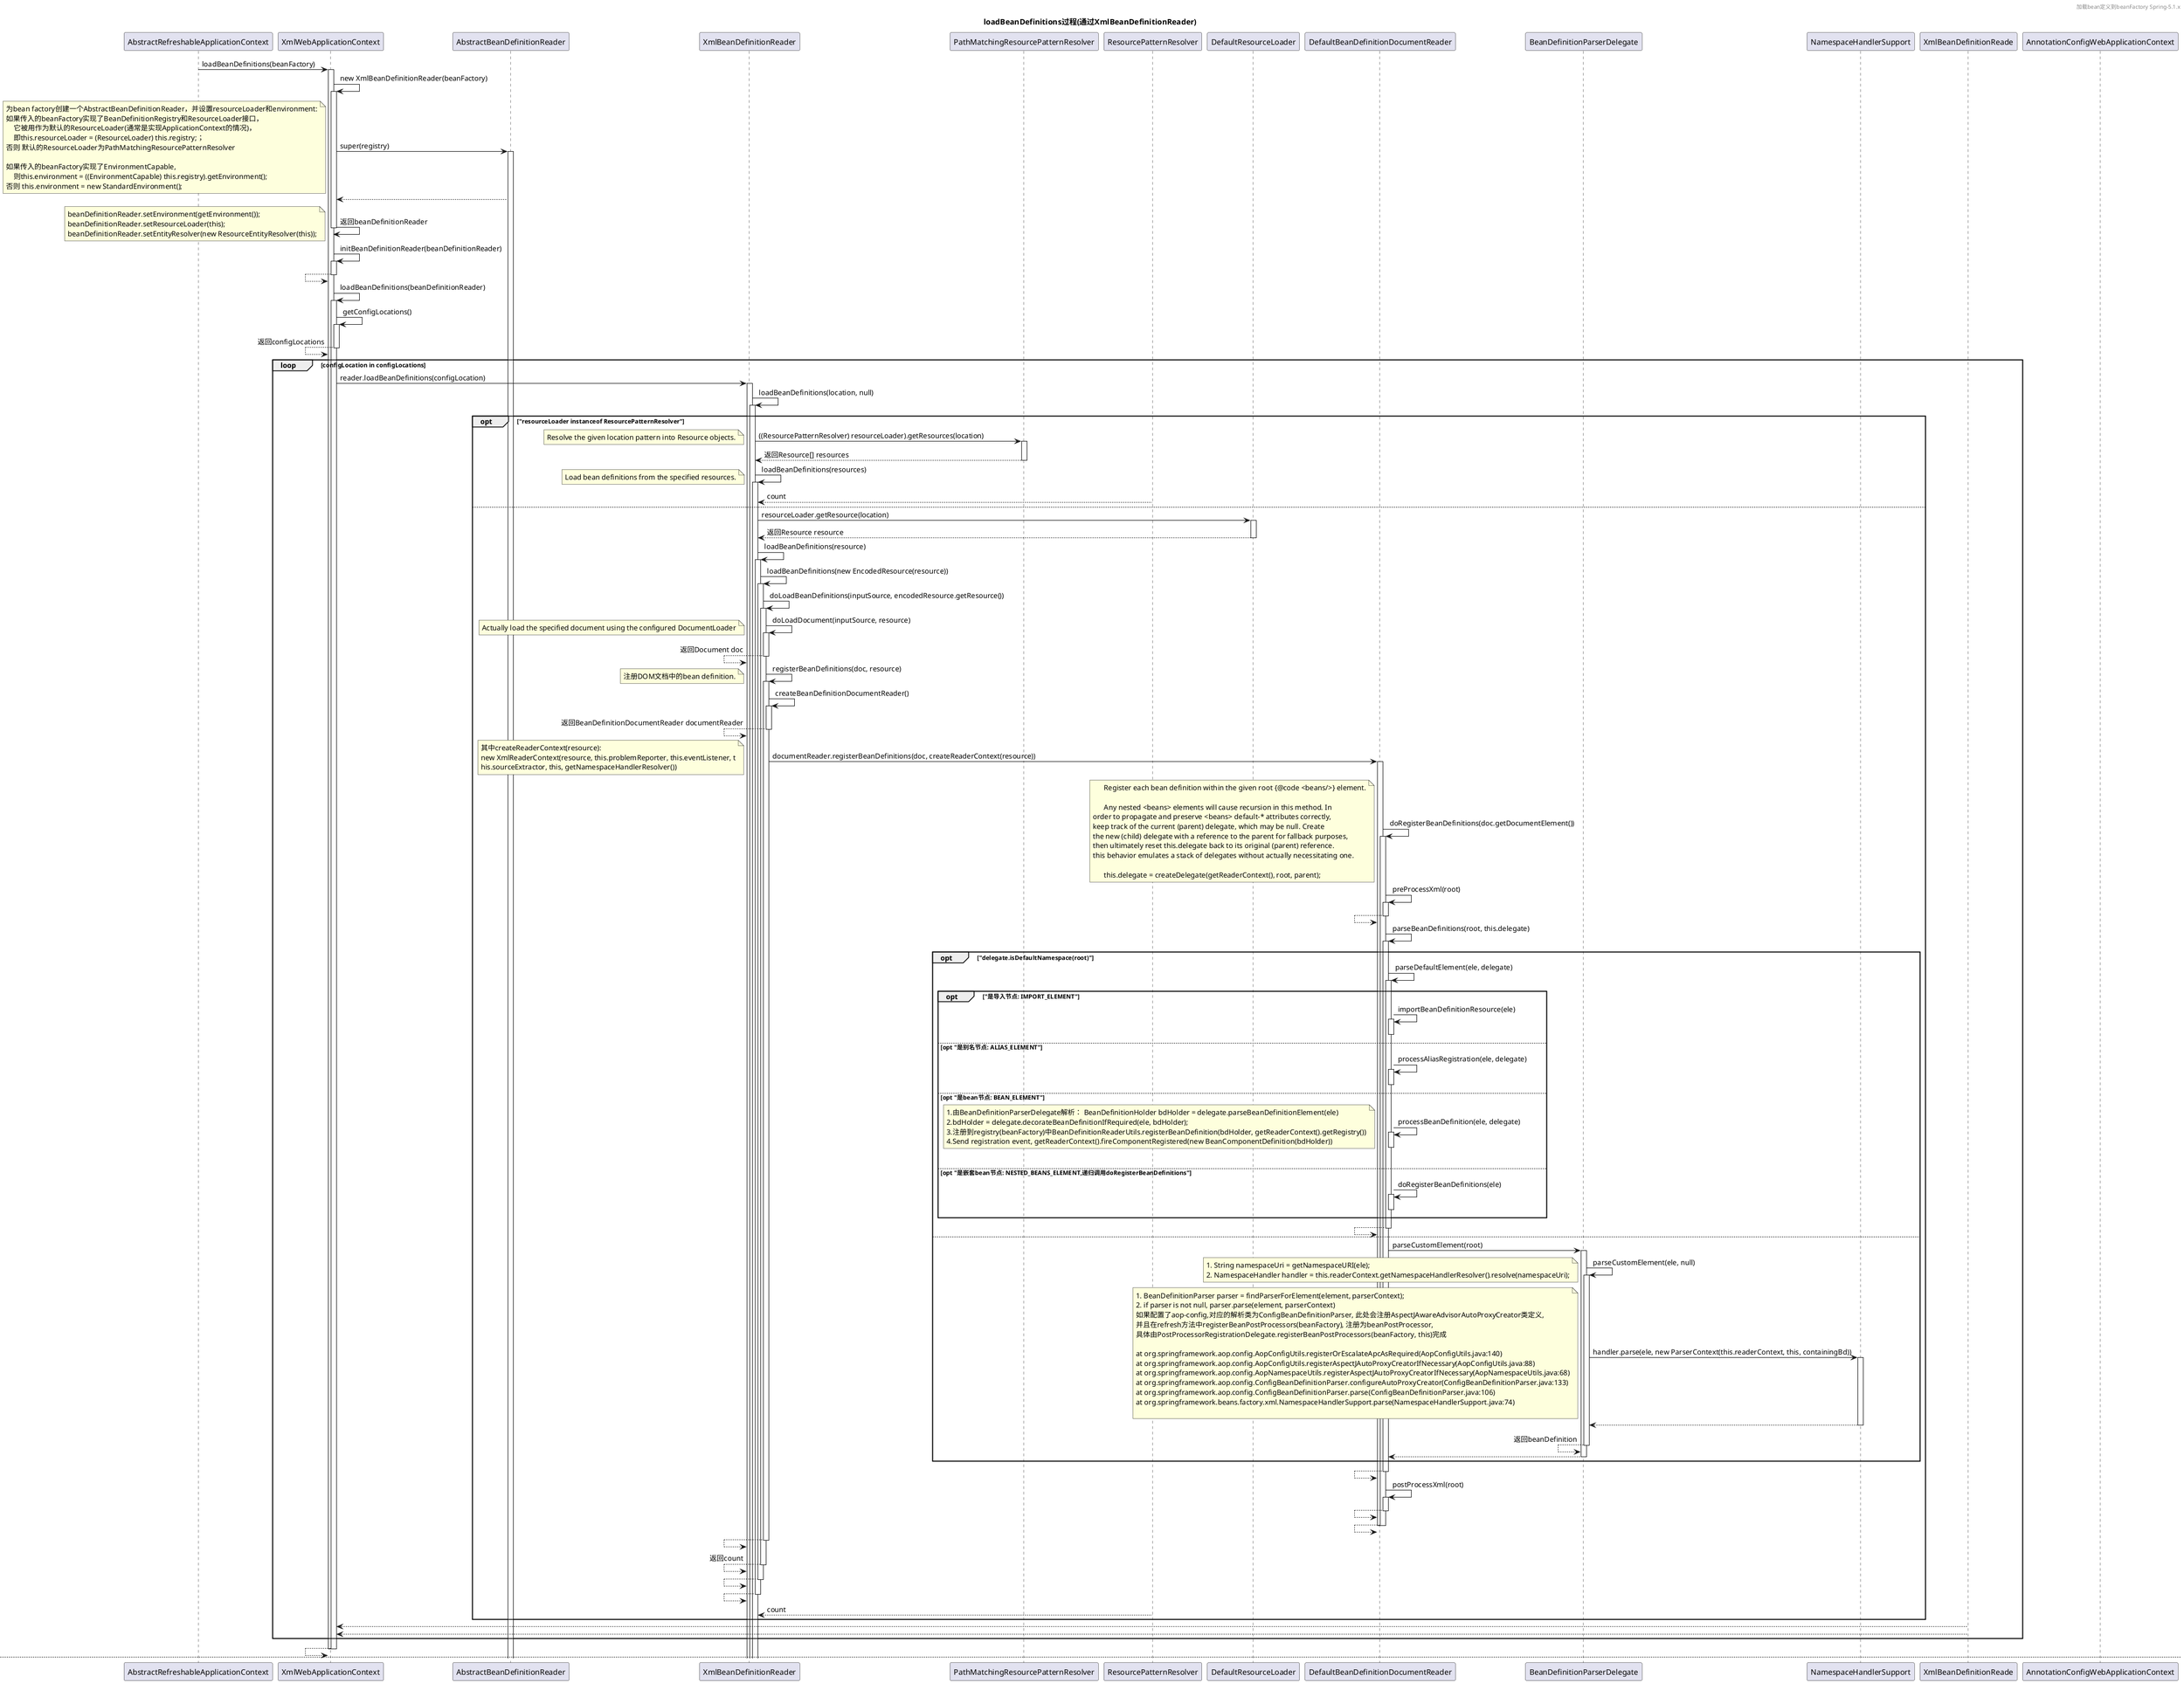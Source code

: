 @startuml

header 加载bean定义到beanFactory Spring-5.1.x

title loadBeanDefinitions过程(通过XmlBeanDefinitionReader)

AbstractRefreshableApplicationContext -> XmlWebApplicationContext++: loadBeanDefinitions(beanFactory)

XmlWebApplicationContext -> XmlWebApplicationContext++: new XmlBeanDefinitionReader(beanFactory)
XmlWebApplicationContext -> AbstractBeanDefinitionReader++: super(registry)
note left
为bean factory创建一个AbstractBeanDefinitionReader，并设置resourceLoader和environment:
如果传入的beanFactory实现了BeanDefinitionRegistry和ResourceLoader接口，
    它被用作为默认的ResourceLoader(通常是实现ApplicationContext的情况)，
    即this.resourceLoader = (ResourceLoader) this.registry;；
否则 默认的ResourceLoader为PathMatchingResourcePatternResolver

如果传入的beanFactory实现了EnvironmentCapable,
    则this.environment = ((EnvironmentCapable) this.registry).getEnvironment();
否则 this.environment = new StandardEnvironment();
end note
XmlWebApplicationContext <-- AbstractBeanDefinitionReader
XmlWebApplicationContext -> XmlWebApplicationContext--: 返回beanDefinitionReader

note left
beanDefinitionReader.setEnvironment(getEnvironment());
beanDefinitionReader.setResourceLoader(this);
beanDefinitionReader.setEntityResolver(new ResourceEntityResolver(this));
end note

XmlWebApplicationContext -> XmlWebApplicationContext++: initBeanDefinitionReader(beanDefinitionReader)
XmlWebApplicationContext <-- XmlWebApplicationContext--

XmlWebApplicationContext -> XmlWebApplicationContext++: loadBeanDefinitions(beanDefinitionReader)

XmlWebApplicationContext -> XmlWebApplicationContext++: getConfigLocations()
XmlWebApplicationContext <-- XmlWebApplicationContext--: 返回configLocations

loop configLocation in configLocations
    XmlWebApplicationContext -> XmlBeanDefinitionReader++: reader.loadBeanDefinitions(configLocation)
    XmlBeanDefinitionReader -> XmlBeanDefinitionReader++: loadBeanDefinitions(location, null)
    opt "resourceLoader instanceof ResourcePatternResolver"
        XmlBeanDefinitionReader -> PathMatchingResourcePatternResolver++: ((ResourcePatternResolver) resourceLoader).getResources(location)
        note left
            Resolve the given location pattern into Resource objects.
        end note
        XmlBeanDefinitionReader <-- PathMatchingResourcePatternResolver--: 返回Resource[] resources
        XmlBeanDefinitionReader -> XmlBeanDefinitionReader++: loadBeanDefinitions(resources)
        note left
        Load bean definitions from the specified resources.
        end note
        XmlBeanDefinitionReader <-- ResourcePatternResolver--: count
    else
        XmlBeanDefinitionReader -> DefaultResourceLoader++: resourceLoader.getResource(location)
        XmlBeanDefinitionReader <-- DefaultResourceLoader--: 返回Resource resource

        XmlBeanDefinitionReader -> XmlBeanDefinitionReader++: loadBeanDefinitions(resource)
        XmlBeanDefinitionReader -> XmlBeanDefinitionReader++: loadBeanDefinitions(new EncodedResource(resource))
        XmlBeanDefinitionReader -> XmlBeanDefinitionReader++: doLoadBeanDefinitions(inputSource, encodedResource.getResource())
        XmlBeanDefinitionReader -> XmlBeanDefinitionReader++: doLoadDocument(inputSource, resource)
        note left
         Actually load the specified document using the configured DocumentLoader
        end note
        XmlBeanDefinitionReader <-- XmlBeanDefinitionReader--: 返回Document doc
        XmlBeanDefinitionReader -> XmlBeanDefinitionReader++: registerBeanDefinitions(doc, resource)
        note left
        注册DOM文档中的bean definition.
        end note
        XmlBeanDefinitionReader -> XmlBeanDefinitionReader++: createBeanDefinitionDocumentReader()
        XmlBeanDefinitionReader <-- XmlBeanDefinitionReader--: 返回BeanDefinitionDocumentReader documentReader

        XmlBeanDefinitionReader -> DefaultBeanDefinitionDocumentReader++: documentReader.registerBeanDefinitions(doc, createReaderContext(resource))
        note left
        其中createReaderContext(resource):
        new XmlReaderContext(resource, this.problemReporter, this.eventListener, t
        his.sourceExtractor, this, getNamespaceHandlerResolver())
        end note

        DefaultBeanDefinitionDocumentReader -> DefaultBeanDefinitionDocumentReader++: doRegisterBeanDefinitions(doc.getDocumentElement())
        note left
        Register each bean definition within the given root {@code <beans/>} element.

        Any nested <beans> elements will cause recursion in this method. In
		order to propagate and preserve <beans> default-* attributes correctly,
		keep track of the current (parent) delegate, which may be null. Create
		the new (child) delegate with a reference to the parent for fallback purposes,
		then ultimately reset this.delegate back to its original (parent) reference.
		this behavior emulates a stack of delegates without actually necessitating one.

        this.delegate = createDelegate(getReaderContext(), root, parent);
        end note

        DefaultBeanDefinitionDocumentReader -> DefaultBeanDefinitionDocumentReader++: preProcessXml(root)
        DefaultBeanDefinitionDocumentReader <-- DefaultBeanDefinitionDocumentReader--

        DefaultBeanDefinitionDocumentReader -> DefaultBeanDefinitionDocumentReader++: parseBeanDefinitions(root, this.delegate)
        opt "delegate.isDefaultNamespace(root)"
            DefaultBeanDefinitionDocumentReader -> DefaultBeanDefinitionDocumentReader++: parseDefaultElement(ele, delegate)
            opt "是导入节点: IMPORT_ELEMENT"
                DefaultBeanDefinitionDocumentReader -> DefaultBeanDefinitionDocumentReader++: importBeanDefinitionResource(ele)
                deactivate DefaultBeanDefinitionDocumentReader
            else opt "是别名节点: ALIAS_ELEMENT"
                DefaultBeanDefinitionDocumentReader -> DefaultBeanDefinitionDocumentReader++: processAliasRegistration(ele, delegate)
                deactivate DefaultBeanDefinitionDocumentReader
            else opt "是bean节点: BEAN_ELEMENT"
                DefaultBeanDefinitionDocumentReader -> DefaultBeanDefinitionDocumentReader++:processBeanDefinition(ele, delegate)
                note left
                1.由BeanDefinitionParserDelegate解析： BeanDefinitionHolder bdHolder = delegate.parseBeanDefinitionElement(ele)
                2.bdHolder = delegate.decorateBeanDefinitionIfRequired(ele, bdHolder);
                3.注册到registry(beanFactory)中BeanDefinitionReaderUtils.registerBeanDefinition(bdHolder, getReaderContext().getRegistry())
                4.Send registration event, getReaderContext().fireComponentRegistered(new BeanComponentDefinition(bdHolder))
                end note

                deactivate DefaultBeanDefinitionDocumentReader
            else opt "是嵌套bean节点: NESTED_BEANS_ELEMENT,递归调用doRegisterBeanDefinitions"
                DefaultBeanDefinitionDocumentReader -> DefaultBeanDefinitionDocumentReader++: doRegisterBeanDefinitions(ele)
                deactivate DefaultBeanDefinitionDocumentReader
            end opt

            DefaultBeanDefinitionDocumentReader <-- DefaultBeanDefinitionDocumentReader--
        else
            DefaultBeanDefinitionDocumentReader -> BeanDefinitionParserDelegate++: parseCustomElement(root)
                BeanDefinitionParserDelegate -> BeanDefinitionParserDelegate++: parseCustomElement(ele, null)
                note left
                1. String namespaceUri = getNamespaceURI(ele);
                2. NamespaceHandler handler = this.readerContext.getNamespaceHandlerResolver().resolve(namespaceUri);
                end note
                BeanDefinitionParserDelegate -> NamespaceHandlerSupport++:  handler.parse(ele, new ParserContext(this.readerContext, this, containingBd))
                note left
                1. BeanDefinitionParser parser = findParserForElement(element, parserContext);
                2. if parser is not null, parser.parse(element, parserContext)
                如果配置了aop-config,对应的解析类为ConfigBeanDefinitionParser, 此处会注册AspectJAwareAdvisorAutoProxyCreator类定义,
                并且在refresh方法中registerBeanPostProcessors(beanFactory), 注册为beanPostProcessor,
                具体由PostProcessorRegistrationDelegate.registerBeanPostProcessors(beanFactory, this)完成

                at org.springframework.aop.config.AopConfigUtils.registerOrEscalateApcAsRequired(AopConfigUtils.java:140)
                at org.springframework.aop.config.AopConfigUtils.registerAspectJAutoProxyCreatorIfNecessary(AopConfigUtils.java:88)
                at org.springframework.aop.config.AopNamespaceUtils.registerAspectJAutoProxyCreatorIfNecessary(AopNamespaceUtils.java:68)
                at org.springframework.aop.config.ConfigBeanDefinitionParser.configureAutoProxyCreator(ConfigBeanDefinitionParser.java:133)
                at org.springframework.aop.config.ConfigBeanDefinitionParser.parse(ConfigBeanDefinitionParser.java:106)
                at org.springframework.beans.factory.xml.NamespaceHandlerSupport.parse(NamespaceHandlerSupport.java:74)

                end note
                BeanDefinitionParserDelegate <-- NamespaceHandlerSupport--

                BeanDefinitionParserDelegate <-- BeanDefinitionParserDelegate--: 返回beanDefinition
            DefaultBeanDefinitionDocumentReader <-- BeanDefinitionParserDelegate--
        end opt
        DefaultBeanDefinitionDocumentReader <-- DefaultBeanDefinitionDocumentReader--

        DefaultBeanDefinitionDocumentReader -> DefaultBeanDefinitionDocumentReader++: postProcessXml(root)
        DefaultBeanDefinitionDocumentReader <-- DefaultBeanDefinitionDocumentReader--


        DefaultBeanDefinitionDocumentReader <-- DefaultBeanDefinitionDocumentReader--
        deactivate DefaultBeanDefinitionDocumentReader

        XmlBeanDefinitionReader <-- XmlBeanDefinitionReader--
        XmlBeanDefinitionReader <-- XmlBeanDefinitionReader--: 返回count
        XmlBeanDefinitionReader <-- XmlBeanDefinitionReader--
        XmlBeanDefinitionReader <-- XmlBeanDefinitionReader--
        XmlBeanDefinitionReader <-- ResourcePatternResolver--: count
    end opt
    XmlWebApplicationContext <-- XmlBeanDefinitionReade--
    XmlWebApplicationContext <-- XmlBeanDefinitionReade--
end loop

XmlWebApplicationContext <-- XmlWebApplicationContext--

deactivate XmlWebApplicationContext
deactivate AbstractRefreshableApplicationContext


newpage 注解/包扫描 loadBeanDefinitions过程(通过AnnotatedBeanDefinitionReader,ClassPathBeanDefinitionScanner)


AbstractRefreshableApplicationContext -> AnnotationConfigWebApplicationContext++: loadBeanDefinitions(beanFactory)
deactivate AnnotationConfigWebApplicationContext
deactivate AbstractRefreshableApplicationContext

@enduml
